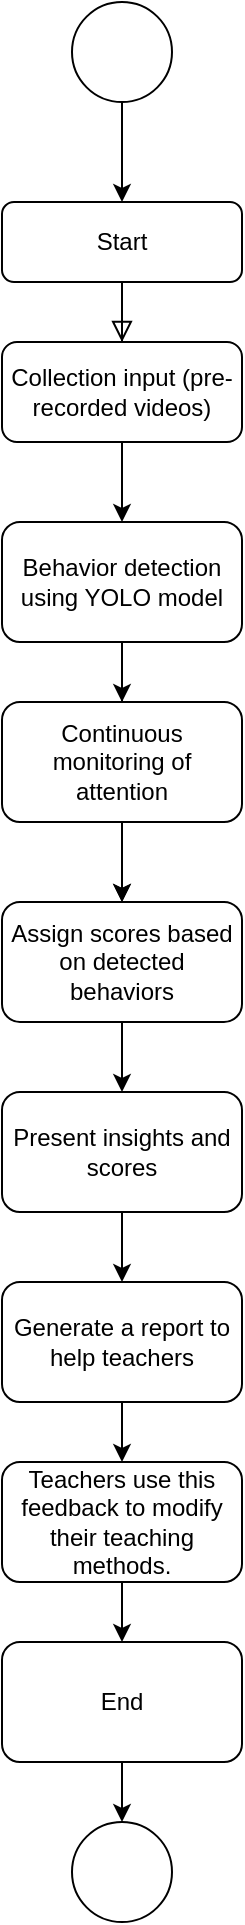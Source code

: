<mxfile version="24.8.2">
  <diagram id="C5RBs43oDa-KdzZeNtuy" name="Page-1">
    <mxGraphModel dx="1103" dy="1767" grid="1" gridSize="10" guides="1" tooltips="1" connect="1" arrows="1" fold="1" page="1" pageScale="1" pageWidth="827" pageHeight="1169" math="0" shadow="0">
      <root>
        <mxCell id="WIyWlLk6GJQsqaUBKTNV-0" />
        <mxCell id="WIyWlLk6GJQsqaUBKTNV-1" parent="WIyWlLk6GJQsqaUBKTNV-0" />
        <mxCell id="WIyWlLk6GJQsqaUBKTNV-2" value="" style="rounded=0;html=1;jettySize=auto;orthogonalLoop=1;fontSize=11;endArrow=block;endFill=0;endSize=8;strokeWidth=1;shadow=0;labelBackgroundColor=none;edgeStyle=orthogonalEdgeStyle;" parent="WIyWlLk6GJQsqaUBKTNV-1" source="Q98vc-4G8OVx7oUc0Fc7-2" edge="1">
          <mxGeometry relative="1" as="geometry">
            <mxPoint x="220" y="170" as="targetPoint" />
          </mxGeometry>
        </mxCell>
        <mxCell id="WIyWlLk6GJQsqaUBKTNV-3" value="Start" style="rounded=1;whiteSpace=wrap;html=1;fontSize=12;glass=0;strokeWidth=1;shadow=0;" parent="WIyWlLk6GJQsqaUBKTNV-1" vertex="1">
          <mxGeometry x="160" y="80" width="120" height="40" as="geometry" />
        </mxCell>
        <mxCell id="Q98vc-4G8OVx7oUc0Fc7-1" value="" style="edgeStyle=orthogonalEdgeStyle;rounded=0;orthogonalLoop=1;jettySize=auto;html=1;" edge="1" parent="WIyWlLk6GJQsqaUBKTNV-1" source="Q98vc-4G8OVx7oUc0Fc7-0" target="WIyWlLk6GJQsqaUBKTNV-3">
          <mxGeometry relative="1" as="geometry" />
        </mxCell>
        <mxCell id="Q98vc-4G8OVx7oUc0Fc7-0" value="" style="ellipse;whiteSpace=wrap;html=1;aspect=fixed;" vertex="1" parent="WIyWlLk6GJQsqaUBKTNV-1">
          <mxGeometry x="195" y="-20" width="50" height="50" as="geometry" />
        </mxCell>
        <mxCell id="Q98vc-4G8OVx7oUc0Fc7-3" value="" style="rounded=0;html=1;jettySize=auto;orthogonalLoop=1;fontSize=11;endArrow=block;endFill=0;endSize=8;strokeWidth=1;shadow=0;labelBackgroundColor=none;edgeStyle=orthogonalEdgeStyle;" edge="1" parent="WIyWlLk6GJQsqaUBKTNV-1" source="WIyWlLk6GJQsqaUBKTNV-3" target="Q98vc-4G8OVx7oUc0Fc7-2">
          <mxGeometry relative="1" as="geometry">
            <mxPoint x="220" y="120" as="sourcePoint" />
            <mxPoint x="220" y="170" as="targetPoint" />
          </mxGeometry>
        </mxCell>
        <mxCell id="Q98vc-4G8OVx7oUc0Fc7-5" value="" style="edgeStyle=orthogonalEdgeStyle;rounded=0;orthogonalLoop=1;jettySize=auto;html=1;" edge="1" parent="WIyWlLk6GJQsqaUBKTNV-1" source="Q98vc-4G8OVx7oUc0Fc7-2" target="Q98vc-4G8OVx7oUc0Fc7-4">
          <mxGeometry relative="1" as="geometry" />
        </mxCell>
        <mxCell id="Q98vc-4G8OVx7oUc0Fc7-2" value="Collection input (pre-recorded videos)" style="rounded=1;whiteSpace=wrap;html=1;" vertex="1" parent="WIyWlLk6GJQsqaUBKTNV-1">
          <mxGeometry x="160" y="150" width="120" height="50" as="geometry" />
        </mxCell>
        <mxCell id="Q98vc-4G8OVx7oUc0Fc7-7" value="" style="edgeStyle=orthogonalEdgeStyle;rounded=0;orthogonalLoop=1;jettySize=auto;html=1;" edge="1" parent="WIyWlLk6GJQsqaUBKTNV-1" source="Q98vc-4G8OVx7oUc0Fc7-4" target="Q98vc-4G8OVx7oUc0Fc7-6">
          <mxGeometry relative="1" as="geometry" />
        </mxCell>
        <mxCell id="Q98vc-4G8OVx7oUc0Fc7-11" value="" style="edgeStyle=orthogonalEdgeStyle;rounded=0;orthogonalLoop=1;jettySize=auto;html=1;" edge="1" parent="WIyWlLk6GJQsqaUBKTNV-1" source="Q98vc-4G8OVx7oUc0Fc7-4" target="Q98vc-4G8OVx7oUc0Fc7-10">
          <mxGeometry relative="1" as="geometry" />
        </mxCell>
        <mxCell id="Q98vc-4G8OVx7oUc0Fc7-4" value="Behavior detection using YOLO model" style="rounded=1;whiteSpace=wrap;html=1;" vertex="1" parent="WIyWlLk6GJQsqaUBKTNV-1">
          <mxGeometry x="160" y="240" width="120" height="60" as="geometry" />
        </mxCell>
        <mxCell id="Q98vc-4G8OVx7oUc0Fc7-14" value="" style="edgeStyle=orthogonalEdgeStyle;rounded=0;orthogonalLoop=1;jettySize=auto;html=1;" edge="1" parent="WIyWlLk6GJQsqaUBKTNV-1" source="Q98vc-4G8OVx7oUc0Fc7-6" target="Q98vc-4G8OVx7oUc0Fc7-13">
          <mxGeometry relative="1" as="geometry" />
        </mxCell>
        <mxCell id="Q98vc-4G8OVx7oUc0Fc7-6" value="Assign scores based on detected behaviors" style="rounded=1;whiteSpace=wrap;html=1;" vertex="1" parent="WIyWlLk6GJQsqaUBKTNV-1">
          <mxGeometry x="160" y="430" width="120" height="60" as="geometry" />
        </mxCell>
        <mxCell id="Q98vc-4G8OVx7oUc0Fc7-12" value="" style="edgeStyle=orthogonalEdgeStyle;rounded=0;orthogonalLoop=1;jettySize=auto;html=1;" edge="1" parent="WIyWlLk6GJQsqaUBKTNV-1" source="Q98vc-4G8OVx7oUc0Fc7-10" target="Q98vc-4G8OVx7oUc0Fc7-6">
          <mxGeometry relative="1" as="geometry" />
        </mxCell>
        <mxCell id="Q98vc-4G8OVx7oUc0Fc7-10" value="Continuous monitoring of attention" style="rounded=1;whiteSpace=wrap;html=1;" vertex="1" parent="WIyWlLk6GJQsqaUBKTNV-1">
          <mxGeometry x="160" y="330" width="120" height="60" as="geometry" />
        </mxCell>
        <mxCell id="Q98vc-4G8OVx7oUc0Fc7-16" value="" style="edgeStyle=orthogonalEdgeStyle;rounded=0;orthogonalLoop=1;jettySize=auto;html=1;" edge="1" parent="WIyWlLk6GJQsqaUBKTNV-1" source="Q98vc-4G8OVx7oUc0Fc7-13" target="Q98vc-4G8OVx7oUc0Fc7-15">
          <mxGeometry relative="1" as="geometry" />
        </mxCell>
        <mxCell id="Q98vc-4G8OVx7oUc0Fc7-13" value="Present insights and scores" style="rounded=1;whiteSpace=wrap;html=1;" vertex="1" parent="WIyWlLk6GJQsqaUBKTNV-1">
          <mxGeometry x="160" y="525" width="120" height="60" as="geometry" />
        </mxCell>
        <mxCell id="Q98vc-4G8OVx7oUc0Fc7-18" value="" style="edgeStyle=orthogonalEdgeStyle;rounded=0;orthogonalLoop=1;jettySize=auto;html=1;" edge="1" parent="WIyWlLk6GJQsqaUBKTNV-1" source="Q98vc-4G8OVx7oUc0Fc7-15" target="Q98vc-4G8OVx7oUc0Fc7-17">
          <mxGeometry relative="1" as="geometry" />
        </mxCell>
        <mxCell id="Q98vc-4G8OVx7oUc0Fc7-15" value="Generate a report to help teachers" style="rounded=1;whiteSpace=wrap;html=1;" vertex="1" parent="WIyWlLk6GJQsqaUBKTNV-1">
          <mxGeometry x="160" y="620" width="120" height="60" as="geometry" />
        </mxCell>
        <mxCell id="Q98vc-4G8OVx7oUc0Fc7-20" value="" style="edgeStyle=orthogonalEdgeStyle;rounded=0;orthogonalLoop=1;jettySize=auto;html=1;" edge="1" parent="WIyWlLk6GJQsqaUBKTNV-1" source="Q98vc-4G8OVx7oUc0Fc7-17" target="Q98vc-4G8OVx7oUc0Fc7-19">
          <mxGeometry relative="1" as="geometry" />
        </mxCell>
        <mxCell id="Q98vc-4G8OVx7oUc0Fc7-17" value="Teachers use this feedback to modify their teaching methods." style="rounded=1;whiteSpace=wrap;html=1;" vertex="1" parent="WIyWlLk6GJQsqaUBKTNV-1">
          <mxGeometry x="160" y="710" width="120" height="60" as="geometry" />
        </mxCell>
        <mxCell id="Q98vc-4G8OVx7oUc0Fc7-22" value="" style="edgeStyle=orthogonalEdgeStyle;rounded=0;orthogonalLoop=1;jettySize=auto;html=1;" edge="1" parent="WIyWlLk6GJQsqaUBKTNV-1" source="Q98vc-4G8OVx7oUc0Fc7-19" target="Q98vc-4G8OVx7oUc0Fc7-21">
          <mxGeometry relative="1" as="geometry" />
        </mxCell>
        <mxCell id="Q98vc-4G8OVx7oUc0Fc7-19" value="End" style="rounded=1;whiteSpace=wrap;html=1;" vertex="1" parent="WIyWlLk6GJQsqaUBKTNV-1">
          <mxGeometry x="160" y="800" width="120" height="60" as="geometry" />
        </mxCell>
        <mxCell id="Q98vc-4G8OVx7oUc0Fc7-21" value="" style="ellipse;whiteSpace=wrap;html=1;aspect=fixed;" vertex="1" parent="WIyWlLk6GJQsqaUBKTNV-1">
          <mxGeometry x="195" y="890" width="50" height="50" as="geometry" />
        </mxCell>
      </root>
    </mxGraphModel>
  </diagram>
</mxfile>
